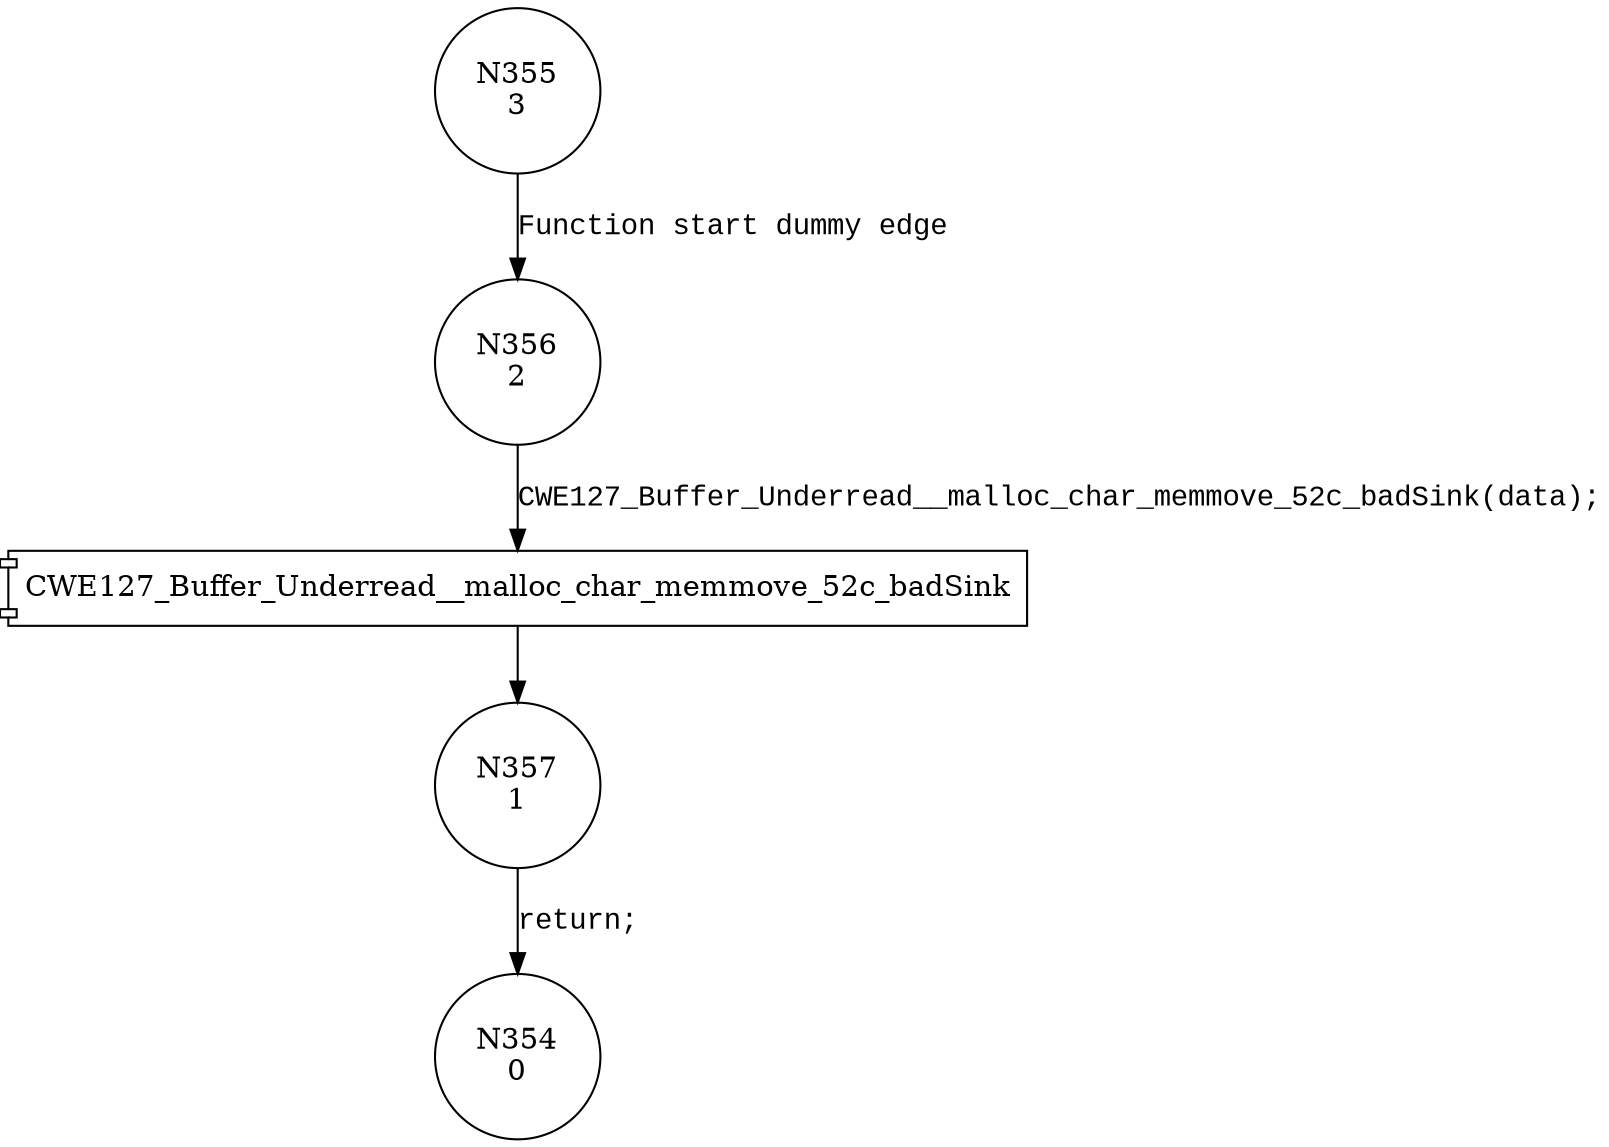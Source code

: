 digraph CWE127_Buffer_Underread__malloc_char_memmove_52b_badSink {
355 [shape="circle" label="N355\n3"]
356 [shape="circle" label="N356\n2"]
357 [shape="circle" label="N357\n1"]
354 [shape="circle" label="N354\n0"]
355 -> 356 [label="Function start dummy edge" fontname="Courier New"]
100021 [shape="component" label="CWE127_Buffer_Underread__malloc_char_memmove_52c_badSink"]
356 -> 100021 [label="CWE127_Buffer_Underread__malloc_char_memmove_52c_badSink(data);" fontname="Courier New"]
100021 -> 357 [label="" fontname="Courier New"]
357 -> 354 [label="return;" fontname="Courier New"]
}